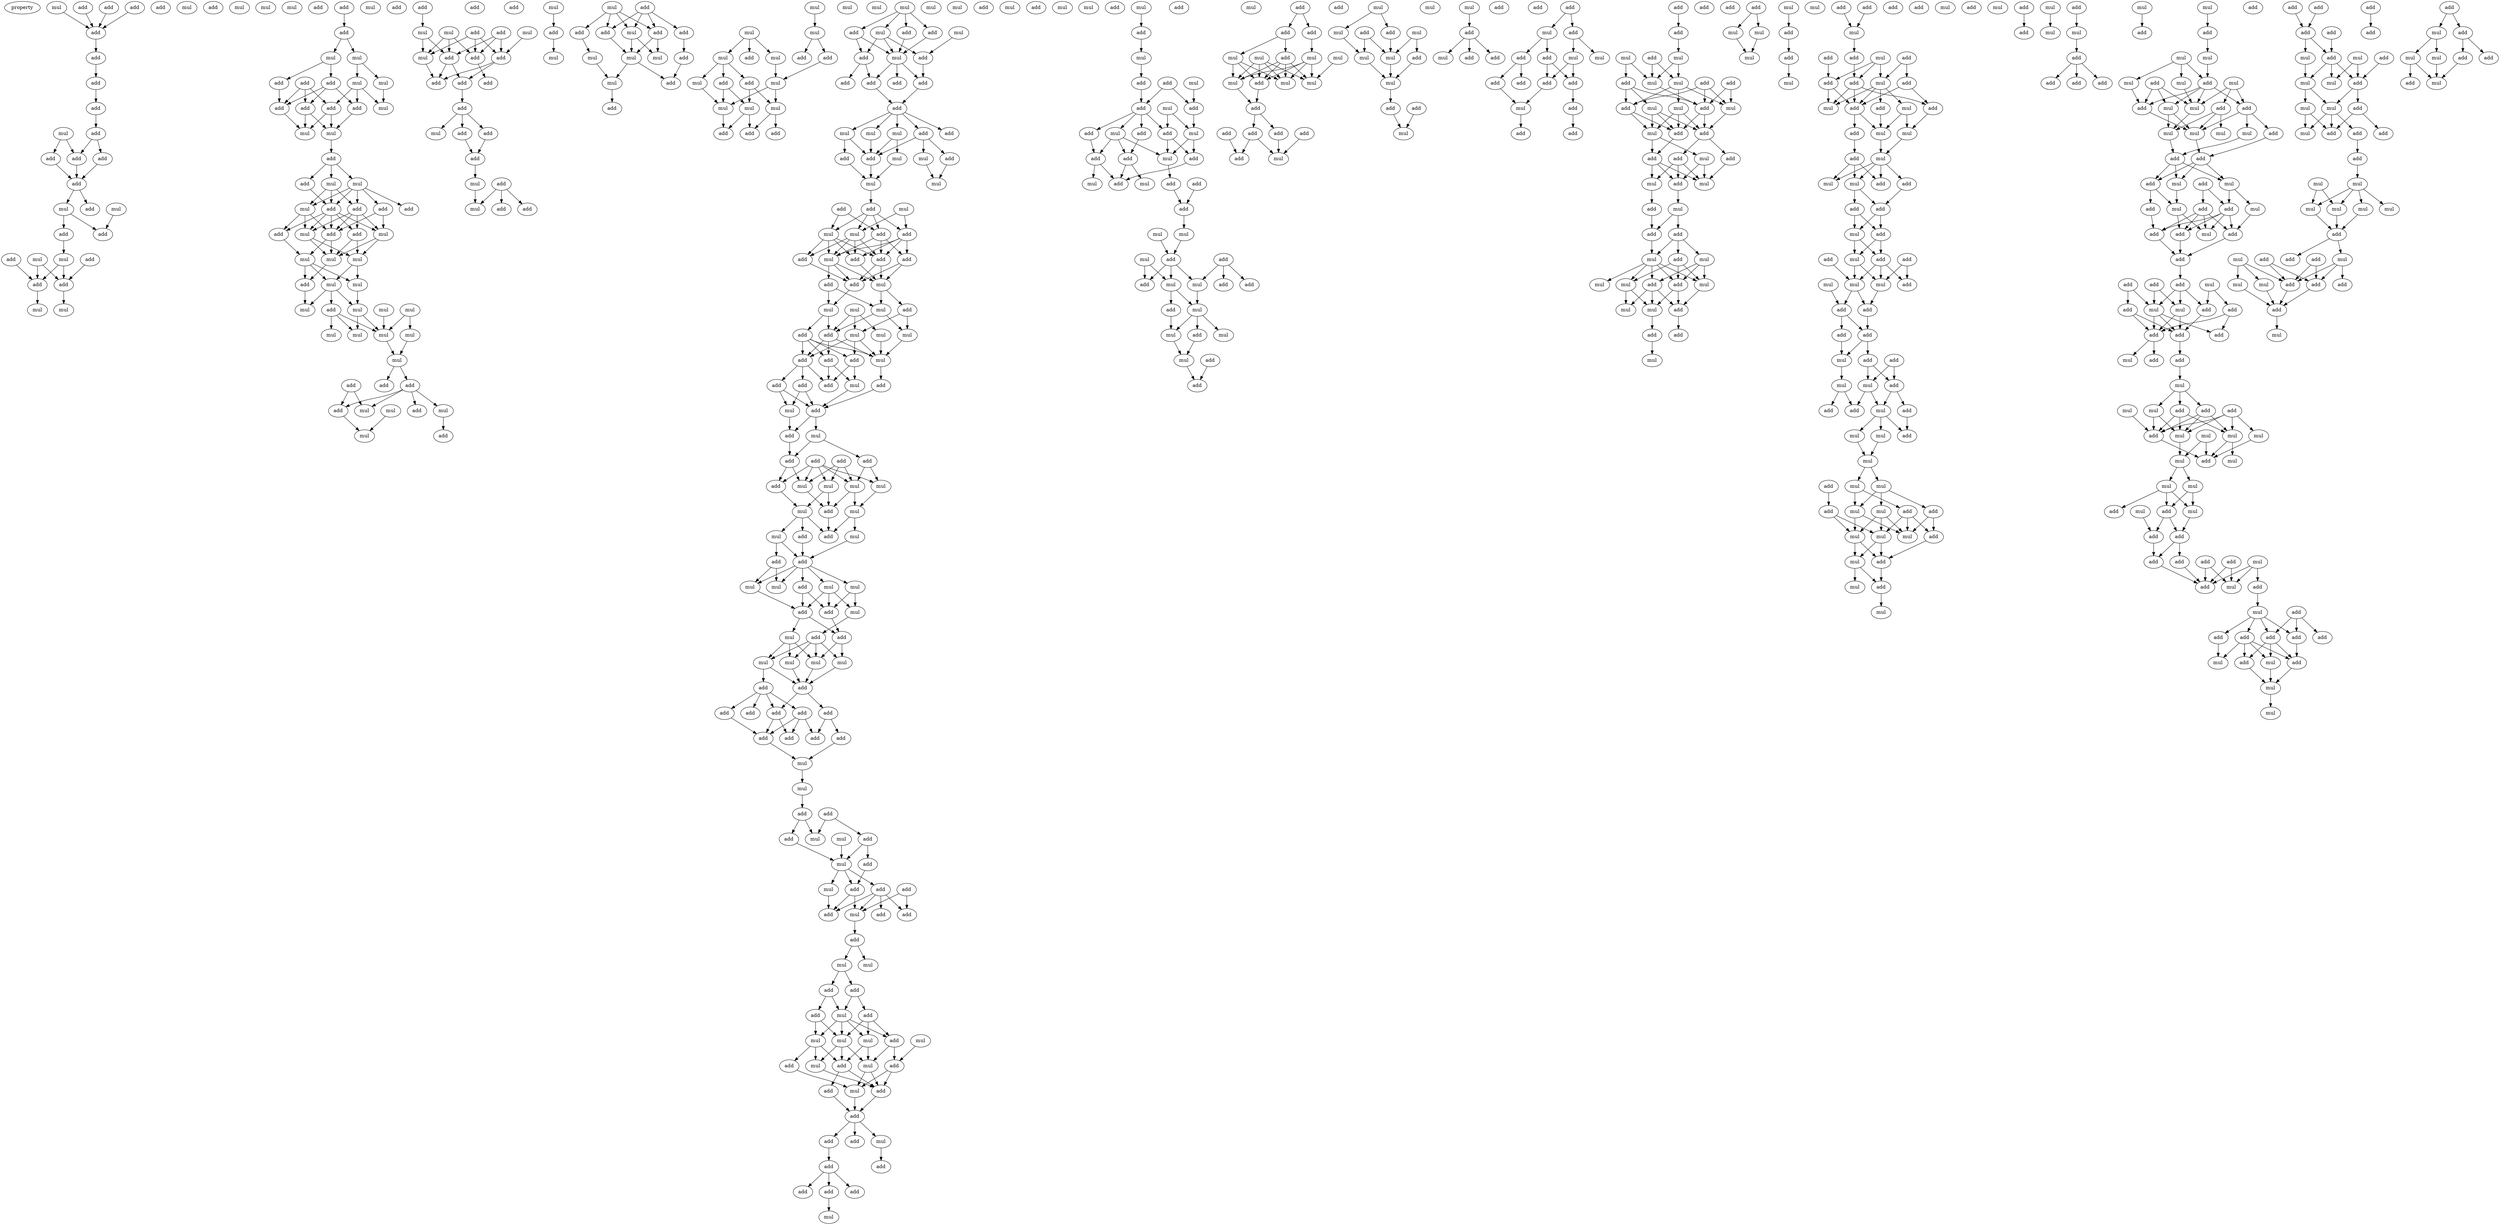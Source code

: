 digraph {
    node [fontcolor=black]
    property [mul=2,lf=1.5]
    0 [ label = mul ];
    1 [ label = add ];
    2 [ label = add ];
    3 [ label = add ];
    4 [ label = add ];
    5 [ label = add ];
    6 [ label = mul ];
    7 [ label = add ];
    8 [ label = add ];
    9 [ label = mul ];
    10 [ label = add ];
    11 [ label = add ];
    12 [ label = mul ];
    13 [ label = mul ];
    14 [ label = add ];
    15 [ label = add ];
    16 [ label = add ];
    17 [ label = add ];
    18 [ label = add ];
    19 [ label = mul ];
    20 [ label = add ];
    21 [ label = mul ];
    22 [ label = add ];
    23 [ label = add ];
    24 [ label = add ];
    25 [ label = mul ];
    26 [ label = mul ];
    27 [ label = add ];
    28 [ label = add ];
    29 [ label = add ];
    30 [ label = mul ];
    31 [ label = add ];
    32 [ label = mul ];
    33 [ label = add ];
    34 [ label = mul ];
    35 [ label = add ];
    36 [ label = mul ];
    37 [ label = mul ];
    38 [ label = mul ];
    39 [ label = add ];
    40 [ label = mul ];
    41 [ label = add ];
    42 [ label = add ];
    43 [ label = mul ];
    44 [ label = add ];
    45 [ label = add ];
    46 [ label = add ];
    47 [ label = mul ];
    48 [ label = add ];
    49 [ label = mul ];
    50 [ label = mul ];
    51 [ label = add ];
    52 [ label = mul ];
    53 [ label = add ];
    54 [ label = mul ];
    55 [ label = add ];
    56 [ label = add ];
    57 [ label = add ];
    58 [ label = add ];
    59 [ label = mul ];
    60 [ label = mul ];
    61 [ label = add ];
    62 [ label = add ];
    63 [ label = mul ];
    64 [ label = add ];
    65 [ label = mul ];
    66 [ label = mul ];
    67 [ label = mul ];
    68 [ label = mul ];
    69 [ label = mul ];
    70 [ label = add ];
    71 [ label = mul ];
    72 [ label = mul ];
    73 [ label = mul ];
    74 [ label = mul ];
    75 [ label = add ];
    76 [ label = mul ];
    77 [ label = mul ];
    78 [ label = mul ];
    79 [ label = mul ];
    80 [ label = mul ];
    81 [ label = add ];
    82 [ label = add ];
    83 [ label = add ];
    84 [ label = mul ];
    85 [ label = mul ];
    86 [ label = mul ];
    87 [ label = add ];
    88 [ label = add ];
    89 [ label = add ];
    90 [ label = mul ];
    91 [ label = add ];
    92 [ label = add ];
    93 [ label = mul ];
    94 [ label = add ];
    95 [ label = add ];
    96 [ label = mul ];
    97 [ label = mul ];
    98 [ label = add ];
    99 [ label = add ];
    100 [ label = add ];
    101 [ label = mul ];
    102 [ label = add ];
    103 [ label = add ];
    104 [ label = add ];
    105 [ label = add ];
    106 [ label = mul ];
    107 [ label = add ];
    108 [ label = add ];
    109 [ label = add ];
    110 [ label = add ];
    111 [ label = add ];
    112 [ label = add ];
    113 [ label = mul ];
    114 [ label = mul ];
    115 [ label = mul ];
    116 [ label = add ];
    117 [ label = add ];
    118 [ label = add ];
    119 [ label = mul ];
    120 [ label = mul ];
    121 [ label = add ];
    122 [ label = add ];
    123 [ label = mul ];
    124 [ label = add ];
    125 [ label = add ];
    126 [ label = add ];
    127 [ label = mul ];
    128 [ label = mul ];
    129 [ label = mul ];
    130 [ label = add ];
    131 [ label = mul ];
    132 [ label = add ];
    133 [ label = add ];
    134 [ label = mul ];
    135 [ label = mul ];
    136 [ label = mul ];
    137 [ label = mul ];
    138 [ label = mul ];
    139 [ label = add ];
    140 [ label = add ];
    141 [ label = add ];
    142 [ label = mul ];
    143 [ label = mul ];
    144 [ label = mul ];
    145 [ label = add ];
    146 [ label = add ];
    147 [ label = mul ];
    148 [ label = mul ];
    149 [ label = mul ];
    150 [ label = mul ];
    151 [ label = add ];
    152 [ label = add ];
    153 [ label = add ];
    154 [ label = mul ];
    155 [ label = add ];
    156 [ label = mul ];
    157 [ label = add ];
    158 [ label = mul ];
    159 [ label = add ];
    160 [ label = add ];
    161 [ label = add ];
    162 [ label = mul ];
    163 [ label = add ];
    164 [ label = add ];
    165 [ label = add ];
    166 [ label = mul ];
    167 [ label = add ];
    168 [ label = add ];
    169 [ label = mul ];
    170 [ label = add ];
    171 [ label = mul ];
    172 [ label = mul ];
    173 [ label = add ];
    174 [ label = mul ];
    175 [ label = mul ];
    176 [ label = add ];
    177 [ label = add ];
    178 [ label = add ];
    179 [ label = mul ];
    180 [ label = mul ];
    181 [ label = add ];
    182 [ label = mul ];
    183 [ label = add ];
    184 [ label = add ];
    185 [ label = add ];
    186 [ label = mul ];
    187 [ label = mul ];
    188 [ label = add ];
    189 [ label = mul ];
    190 [ label = add ];
    191 [ label = add ];
    192 [ label = add ];
    193 [ label = add ];
    194 [ label = add ];
    195 [ label = mul ];
    196 [ label = mul ];
    197 [ label = add ];
    198 [ label = mul ];
    199 [ label = mul ];
    200 [ label = add ];
    201 [ label = mul ];
    202 [ label = add ];
    203 [ label = mul ];
    204 [ label = mul ];
    205 [ label = add ];
    206 [ label = add ];
    207 [ label = add ];
    208 [ label = mul ];
    209 [ label = add ];
    210 [ label = add ];
    211 [ label = add ];
    212 [ label = add ];
    213 [ label = mul ];
    214 [ label = add ];
    215 [ label = mul ];
    216 [ label = mul ];
    217 [ label = add ];
    218 [ label = add ];
    219 [ label = add ];
    220 [ label = add ];
    221 [ label = add ];
    222 [ label = mul ];
    223 [ label = mul ];
    224 [ label = mul ];
    225 [ label = mul ];
    226 [ label = add ];
    227 [ label = mul ];
    228 [ label = add ];
    229 [ label = mul ];
    230 [ label = mul ];
    231 [ label = mul ];
    232 [ label = add ];
    233 [ label = add ];
    234 [ label = add ];
    235 [ label = add ];
    236 [ label = add ];
    237 [ label = mul ];
    238 [ label = mul ];
    239 [ label = mul ];
    240 [ label = mul ];
    241 [ label = add ];
    242 [ label = mul ];
    243 [ label = add ];
    244 [ label = add ];
    245 [ label = add ];
    246 [ label = mul ];
    247 [ label = mul ];
    248 [ label = mul ];
    249 [ label = mul ];
    250 [ label = mul ];
    251 [ label = add ];
    252 [ label = add ];
    253 [ label = add ];
    254 [ label = add ];
    255 [ label = add ];
    256 [ label = add ];
    257 [ label = add ];
    258 [ label = add ];
    259 [ label = add ];
    260 [ label = add ];
    261 [ label = add ];
    262 [ label = mul ];
    263 [ label = mul ];
    264 [ label = mul ];
    265 [ label = add ];
    266 [ label = add ];
    267 [ label = mul ];
    268 [ label = add ];
    269 [ label = mul ];
    270 [ label = add ];
    271 [ label = add ];
    272 [ label = mul ];
    273 [ label = add ];
    274 [ label = add ];
    275 [ label = add ];
    276 [ label = add ];
    277 [ label = mul ];
    278 [ label = mul ];
    279 [ label = add ];
    280 [ label = add ];
    281 [ label = add ];
    282 [ label = mul ];
    283 [ label = add ];
    284 [ label = mul ];
    285 [ label = add ];
    286 [ label = mul ];
    287 [ label = add ];
    288 [ label = add ];
    289 [ label = add ];
    290 [ label = add ];
    291 [ label = mul ];
    292 [ label = mul ];
    293 [ label = mul ];
    294 [ label = add ];
    295 [ label = mul ];
    296 [ label = mul ];
    297 [ label = mul ];
    298 [ label = add ];
    299 [ label = add ];
    300 [ label = add ];
    301 [ label = mul ];
    302 [ label = mul ];
    303 [ label = add ];
    304 [ label = add ];
    305 [ label = add ];
    306 [ label = mul ];
    307 [ label = add ];
    308 [ label = add ];
    309 [ label = mul ];
    310 [ label = add ];
    311 [ label = add ];
    312 [ label = mul ];
    313 [ label = add ];
    314 [ label = add ];
    315 [ label = add ];
    316 [ label = add ];
    317 [ label = mul ];
    318 [ label = mul ];
    319 [ label = add ];
    320 [ label = add ];
    321 [ label = mul ];
    322 [ label = mul ];
    323 [ label = add ];
    324 [ label = mul ];
    325 [ label = add ];
    326 [ label = add ];
    327 [ label = add ];
    328 [ label = mul ];
    329 [ label = add ];
    330 [ label = mul ];
    331 [ label = add ];
    332 [ label = add ];
    333 [ label = mul ];
    334 [ label = add ];
    335 [ label = add ];
    336 [ label = add ];
    337 [ label = mul ];
    338 [ label = add ];
    339 [ label = add ];
    340 [ label = mul ];
    341 [ label = add ];
    342 [ label = mul ];
    343 [ label = add ];
    344 [ label = mul ];
    345 [ label = mul ];
    346 [ label = add ];
    347 [ label = mul ];
    348 [ label = add ];
    349 [ label = mul ];
    350 [ label = add ];
    351 [ label = add ];
    352 [ label = mul ];
    353 [ label = add ];
    354 [ label = add ];
    355 [ label = mul ];
    356 [ label = mul ];
    357 [ label = mul ];
    358 [ label = add ];
    359 [ label = mul ];
    360 [ label = add ];
    361 [ label = add ];
    362 [ label = add ];
    363 [ label = add ];
    364 [ label = add ];
    365 [ label = add ];
    366 [ label = mul ];
    367 [ label = mul ];
    368 [ label = mul ];
    369 [ label = mul ];
    370 [ label = add ];
    371 [ label = mul ];
    372 [ label = mul ];
    373 [ label = mul ];
    374 [ label = add ];
    375 [ label = add ];
    376 [ label = add ];
    377 [ label = add ];
    378 [ label = add ];
    379 [ label = add ];
    380 [ label = add ];
    381 [ label = mul ];
    382 [ label = mul ];
    383 [ label = add ];
    384 [ label = mul ];
    385 [ label = mul ];
    386 [ label = add ];
    387 [ label = mul ];
    388 [ label = add ];
    389 [ label = mul ];
    390 [ label = mul ];
    391 [ label = mul ];
    392 [ label = add ];
    393 [ label = add ];
    394 [ label = mul ];
    395 [ label = mul ];
    396 [ label = add ];
    397 [ label = mul ];
    398 [ label = add ];
    399 [ label = add ];
    400 [ label = add ];
    401 [ label = add ];
    402 [ label = add ];
    403 [ label = add ];
    404 [ label = mul ];
    405 [ label = add ];
    406 [ label = add ];
    407 [ label = mul ];
    408 [ label = mul ];
    409 [ label = add ];
    410 [ label = add ];
    411 [ label = add ];
    412 [ label = add ];
    413 [ label = mul ];
    414 [ label = add ];
    415 [ label = add ];
    416 [ label = add ];
    417 [ label = add ];
    418 [ label = add ];
    419 [ label = add ];
    420 [ label = add ];
    421 [ label = mul ];
    422 [ label = mul ];
    423 [ label = add ];
    424 [ label = add ];
    425 [ label = add ];
    426 [ label = mul ];
    427 [ label = mul ];
    428 [ label = add ];
    429 [ label = mul ];
    430 [ label = mul ];
    431 [ label = add ];
    432 [ label = add ];
    433 [ label = mul ];
    434 [ label = add ];
    435 [ label = add ];
    436 [ label = mul ];
    437 [ label = add ];
    438 [ label = add ];
    439 [ label = add ];
    440 [ label = mul ];
    441 [ label = mul ];
    442 [ label = mul ];
    443 [ label = add ];
    444 [ label = add ];
    445 [ label = mul ];
    446 [ label = add ];
    447 [ label = add ];
    448 [ label = add ];
    449 [ label = mul ];
    450 [ label = mul ];
    451 [ label = mul ];
    452 [ label = mul ];
    453 [ label = mul ];
    454 [ label = add ];
    455 [ label = add ];
    456 [ label = mul ];
    457 [ label = add ];
    458 [ label = mul ];
    459 [ label = add ];
    460 [ label = add ];
    461 [ label = mul ];
    462 [ label = add ];
    463 [ label = mul ];
    464 [ label = mul ];
    465 [ label = mul ];
    466 [ label = mul ];
    467 [ label = add ];
    468 [ label = mul ];
    469 [ label = add ];
    470 [ label = add ];
    471 [ label = mul ];
    472 [ label = add ];
    473 [ label = add ];
    474 [ label = mul ];
    475 [ label = add ];
    476 [ label = add ];
    477 [ label = mul ];
    478 [ label = add ];
    479 [ label = add ];
    480 [ label = add ];
    481 [ label = add ];
    482 [ label = mul ];
    483 [ label = mul ];
    484 [ label = mul ];
    485 [ label = add ];
    486 [ label = add ];
    487 [ label = add ];
    488 [ label = mul ];
    489 [ label = mul ];
    490 [ label = add ];
    491 [ label = add ];
    492 [ label = mul ];
    493 [ label = add ];
    494 [ label = mul ];
    495 [ label = mul ];
    496 [ label = add ];
    497 [ label = add ];
    498 [ label = add ];
    499 [ label = mul ];
    500 [ label = add ];
    501 [ label = add ];
    502 [ label = add ];
    503 [ label = mul ];
    504 [ label = add ];
    505 [ label = mul ];
    506 [ label = mul ];
    507 [ label = mul ];
    508 [ label = add ];
    509 [ label = add ];
    510 [ label = add ];
    511 [ label = add ];
    512 [ label = add ];
    513 [ label = add ];
    514 [ label = add ];
    515 [ label = mul ];
    516 [ label = add ];
    517 [ label = add ];
    518 [ label = mul ];
    519 [ label = mul ];
    520 [ label = add ];
    521 [ label = mul ];
    522 [ label = add ];
    523 [ label = add ];
    524 [ label = add ];
    525 [ label = mul ];
    526 [ label = mul ];
    527 [ label = mul ];
    528 [ label = mul ];
    529 [ label = mul ];
    530 [ label = add ];
    531 [ label = mul ];
    532 [ label = add ];
    533 [ label = add ];
    534 [ label = mul ];
    535 [ label = add ];
    536 [ label = mul ];
    537 [ label = mul ];
    538 [ label = mul ];
    539 [ label = add ];
    540 [ label = mul ];
    541 [ label = add ];
    542 [ label = mul ];
    543 [ label = add ];
    544 [ label = mul ];
    545 [ label = add ];
    546 [ label = mul ];
    547 [ label = mul ];
    548 [ label = add ];
    549 [ label = add ];
    550 [ label = mul ];
    551 [ label = add ];
    552 [ label = mul ];
    553 [ label = mul ];
    554 [ label = add ];
    555 [ label = mul ];
    556 [ label = add ];
    557 [ label = mul ];
    558 [ label = add ];
    559 [ label = add ];
    560 [ label = add ];
    561 [ label = add ];
    562 [ label = add ];
    563 [ label = mul ];
    564 [ label = mul ];
    565 [ label = mul ];
    566 [ label = mul ];
    567 [ label = add ];
    568 [ label = add ];
    569 [ label = mul ];
    570 [ label = add ];
    571 [ label = mul ];
    572 [ label = add ];
    573 [ label = mul ];
    574 [ label = add ];
    575 [ label = mul ];
    576 [ label = mul ];
    577 [ label = mul ];
    578 [ label = mul ];
    579 [ label = add ];
    580 [ label = add ];
    581 [ label = add ];
    582 [ label = mul ];
    583 [ label = mul ];
    584 [ label = add ];
    585 [ label = add ];
    586 [ label = add ];
    587 [ label = mul ];
    588 [ label = mul ];
    589 [ label = add ];
    590 [ label = add ];
    591 [ label = add ];
    592 [ label = add ];
    593 [ label = add ];
    594 [ label = mul ];
    595 [ label = add ];
    596 [ label = add ];
    597 [ label = add ];
    598 [ label = mul ];
    599 [ label = add ];
    600 [ label = add ];
    601 [ label = add ];
    602 [ label = mul ];
    603 [ label = add ];
    604 [ label = mul ];
    605 [ label = add ];
    606 [ label = add ];
    607 [ label = add ];
    608 [ label = add ];
    609 [ label = mul ];
    610 [ label = add ];
    611 [ label = mul ];
    612 [ label = add ];
    613 [ label = mul ];
    614 [ label = add ];
    615 [ label = add ];
    616 [ label = mul ];
    617 [ label = add ];
    618 [ label = mul ];
    619 [ label = mul ];
    620 [ label = mul ];
    621 [ label = mul ];
    622 [ label = mul ];
    623 [ label = add ];
    624 [ label = mul ];
    625 [ label = mul ];
    626 [ label = mul ];
    627 [ label = add ];
    628 [ label = mul ];
    629 [ label = mul ];
    630 [ label = add ];
    631 [ label = add ];
    632 [ label = add ];
    633 [ label = add ];
    634 [ label = add ];
    635 [ label = mul ];
    636 [ label = add ];
    637 [ label = add ];
    638 [ label = add ];
    639 [ label = mul ];
    640 [ label = add ];
    641 [ label = mul ];
    642 [ label = add ];
    643 [ label = add ];
    644 [ label = add ];
    645 [ label = add ];
    646 [ label = add ];
    647 [ label = add ];
    648 [ label = mul ];
    649 [ label = add ];
    650 [ label = mul ];
    651 [ label = add ];
    652 [ label = mul ];
    653 [ label = mul ];
    654 [ label = add ];
    655 [ label = add ];
    656 [ label = add ];
    657 [ label = add ];
    658 [ label = add ];
    659 [ label = mul ];
    660 [ label = add ];
    661 [ label = mul ];
    662 [ label = mul ];
    663 [ label = add ];
    664 [ label = mul ];
    665 [ label = mul ];
    666 [ label = mul ];
    667 [ label = add ];
    668 [ label = add ];
    669 [ label = mul ];
    670 [ label = add ];
    671 [ label = add ];
    672 [ label = add ];
    673 [ label = mul ];
    674 [ label = mul ];
    675 [ label = mul ];
    676 [ label = mul ];
    677 [ label = mul ];
    678 [ label = mul ];
    679 [ label = add ];
    680 [ label = mul ];
    681 [ label = mul ];
    682 [ label = add ];
    683 [ label = add ];
    684 [ label = add ];
    685 [ label = add ];
    686 [ label = mul ];
    687 [ label = add ];
    688 [ label = mul ];
    689 [ label = add ];
    690 [ label = add ];
    691 [ label = mul ];
    692 [ label = add ];
    693 [ label = add ];
    694 [ label = add ];
    695 [ label = mul ];
    696 [ label = add ];
    697 [ label = mul ];
    698 [ label = add ];
    699 [ label = mul ];
    700 [ label = add ];
    701 [ label = mul ];
    702 [ label = add ];
    0 -> 5 [ name = 0 ];
    1 -> 5 [ name = 1 ];
    3 -> 5 [ name = 2 ];
    4 -> 5 [ name = 3 ];
    5 -> 7 [ name = 4 ];
    7 -> 10 [ name = 5 ];
    10 -> 11 [ name = 6 ];
    11 -> 14 [ name = 7 ];
    13 -> 15 [ name = 8 ];
    13 -> 16 [ name = 9 ];
    14 -> 16 [ name = 10 ];
    14 -> 17 [ name = 11 ];
    15 -> 18 [ name = 12 ];
    16 -> 18 [ name = 13 ];
    17 -> 18 [ name = 14 ];
    18 -> 20 [ name = 15 ];
    18 -> 21 [ name = 16 ];
    19 -> 23 [ name = 17 ];
    21 -> 22 [ name = 18 ];
    21 -> 23 [ name = 19 ];
    22 -> 26 [ name = 20 ];
    24 -> 29 [ name = 21 ];
    25 -> 28 [ name = 22 ];
    25 -> 29 [ name = 23 ];
    26 -> 28 [ name = 24 ];
    26 -> 29 [ name = 25 ];
    27 -> 28 [ name = 26 ];
    28 -> 32 [ name = 27 ];
    29 -> 34 [ name = 28 ];
    33 -> 35 [ name = 29 ];
    35 -> 36 [ name = 30 ];
    35 -> 38 [ name = 31 ];
    36 -> 39 [ name = 32 ];
    36 -> 41 [ name = 33 ];
    38 -> 40 [ name = 34 ];
    38 -> 43 [ name = 35 ];
    39 -> 44 [ name = 36 ];
    39 -> 46 [ name = 37 ];
    39 -> 48 [ name = 38 ];
    40 -> 47 [ name = 39 ];
    41 -> 46 [ name = 40 ];
    42 -> 45 [ name = 41 ];
    42 -> 46 [ name = 42 ];
    42 -> 48 [ name = 43 ];
    43 -> 44 [ name = 44 ];
    43 -> 45 [ name = 45 ];
    43 -> 47 [ name = 46 ];
    44 -> 49 [ name = 47 ];
    45 -> 49 [ name = 48 ];
    45 -> 50 [ name = 49 ];
    46 -> 50 [ name = 50 ];
    48 -> 49 [ name = 51 ];
    48 -> 50 [ name = 52 ];
    49 -> 51 [ name = 53 ];
    51 -> 52 [ name = 54 ];
    51 -> 53 [ name = 55 ];
    51 -> 54 [ name = 56 ];
    52 -> 55 [ name = 57 ];
    52 -> 56 [ name = 58 ];
    52 -> 57 [ name = 59 ];
    52 -> 58 [ name = 60 ];
    52 -> 59 [ name = 61 ];
    53 -> 57 [ name = 62 ];
    54 -> 55 [ name = 63 ];
    54 -> 57 [ name = 64 ];
    54 -> 59 [ name = 65 ];
    55 -> 60 [ name = 66 ];
    55 -> 61 [ name = 67 ];
    55 -> 62 [ name = 68 ];
    55 -> 63 [ name = 69 ];
    57 -> 60 [ name = 70 ];
    57 -> 61 [ name = 71 ];
    57 -> 62 [ name = 72 ];
    57 -> 63 [ name = 73 ];
    57 -> 64 [ name = 74 ];
    58 -> 61 [ name = 75 ];
    58 -> 63 [ name = 76 ];
    59 -> 60 [ name = 77 ];
    59 -> 61 [ name = 78 ];
    59 -> 64 [ name = 79 ];
    60 -> 66 [ name = 80 ];
    60 -> 67 [ name = 81 ];
    61 -> 65 [ name = 82 ];
    61 -> 67 [ name = 83 ];
    62 -> 66 [ name = 84 ];
    62 -> 67 [ name = 85 ];
    63 -> 66 [ name = 86 ];
    63 -> 67 [ name = 87 ];
    64 -> 65 [ name = 88 ];
    65 -> 68 [ name = 89 ];
    65 -> 69 [ name = 90 ];
    65 -> 70 [ name = 91 ];
    66 -> 68 [ name = 92 ];
    66 -> 69 [ name = 93 ];
    67 -> 70 [ name = 94 ];
    68 -> 71 [ name = 95 ];
    68 -> 74 [ name = 96 ];
    68 -> 75 [ name = 97 ];
    69 -> 74 [ name = 98 ];
    70 -> 71 [ name = 99 ];
    72 -> 76 [ name = 100 ];
    72 -> 79 [ name = 101 ];
    73 -> 79 [ name = 102 ];
    74 -> 78 [ name = 103 ];
    74 -> 79 [ name = 104 ];
    75 -> 77 [ name = 105 ];
    75 -> 78 [ name = 106 ];
    75 -> 79 [ name = 107 ];
    76 -> 80 [ name = 108 ];
    79 -> 80 [ name = 109 ];
    80 -> 81 [ name = 110 ];
    80 -> 83 [ name = 111 ];
    81 -> 84 [ name = 112 ];
    81 -> 85 [ name = 113 ];
    81 -> 87 [ name = 114 ];
    81 -> 88 [ name = 115 ];
    82 -> 84 [ name = 116 ];
    82 -> 87 [ name = 117 ];
    85 -> 89 [ name = 118 ];
    86 -> 90 [ name = 119 ];
    87 -> 90 [ name = 120 ];
    92 -> 93 [ name = 121 ];
    93 -> 100 [ name = 122 ];
    93 -> 101 [ name = 123 ];
    94 -> 98 [ name = 124 ];
    94 -> 99 [ name = 125 ];
    94 -> 100 [ name = 126 ];
    95 -> 98 [ name = 127 ];
    95 -> 99 [ name = 128 ];
    95 -> 101 [ name = 129 ];
    96 -> 98 [ name = 130 ];
    96 -> 100 [ name = 131 ];
    96 -> 101 [ name = 132 ];
    97 -> 99 [ name = 133 ];
    98 -> 104 [ name = 134 ];
    99 -> 102 [ name = 135 ];
    99 -> 103 [ name = 136 ];
    100 -> 102 [ name = 137 ];
    100 -> 103 [ name = 138 ];
    101 -> 102 [ name = 139 ];
    103 -> 105 [ name = 140 ];
    105 -> 106 [ name = 141 ];
    105 -> 107 [ name = 142 ];
    105 -> 108 [ name = 143 ];
    107 -> 111 [ name = 144 ];
    108 -> 111 [ name = 145 ];
    111 -> 113 [ name = 146 ];
    112 -> 114 [ name = 147 ];
    112 -> 116 [ name = 148 ];
    112 -> 117 [ name = 149 ];
    113 -> 114 [ name = 150 ];
    115 -> 118 [ name = 151 ];
    118 -> 119 [ name = 152 ];
    120 -> 122 [ name = 153 ];
    120 -> 123 [ name = 154 ];
    120 -> 124 [ name = 155 ];
    120 -> 126 [ name = 156 ];
    121 -> 123 [ name = 157 ];
    121 -> 124 [ name = 158 ];
    121 -> 125 [ name = 159 ];
    121 -> 126 [ name = 160 ];
    122 -> 127 [ name = 161 ];
    123 -> 128 [ name = 162 ];
    123 -> 129 [ name = 163 ];
    124 -> 129 [ name = 164 ];
    125 -> 130 [ name = 165 ];
    126 -> 128 [ name = 166 ];
    126 -> 129 [ name = 167 ];
    127 -> 131 [ name = 168 ];
    129 -> 131 [ name = 169 ];
    129 -> 132 [ name = 170 ];
    130 -> 132 [ name = 171 ];
    131 -> 133 [ name = 172 ];
    134 -> 137 [ name = 173 ];
    136 -> 139 [ name = 174 ];
    136 -> 142 [ name = 175 ];
    136 -> 143 [ name = 176 ];
    137 -> 140 [ name = 177 ];
    137 -> 141 [ name = 178 ];
    140 -> 144 [ name = 179 ];
    142 -> 145 [ name = 180 ];
    142 -> 146 [ name = 181 ];
    142 -> 147 [ name = 182 ];
    143 -> 144 [ name = 183 ];
    144 -> 148 [ name = 184 ];
    144 -> 149 [ name = 185 ];
    145 -> 149 [ name = 186 ];
    145 -> 150 [ name = 187 ];
    146 -> 148 [ name = 188 ];
    146 -> 150 [ name = 189 ];
    147 -> 148 [ name = 190 ];
    148 -> 151 [ name = 191 ];
    149 -> 152 [ name = 192 ];
    149 -> 153 [ name = 193 ];
    150 -> 151 [ name = 194 ];
    150 -> 152 [ name = 195 ];
    154 -> 155 [ name = 196 ];
    154 -> 156 [ name = 197 ];
    154 -> 157 [ name = 198 ];
    154 -> 159 [ name = 199 ];
    155 -> 162 [ name = 200 ];
    156 -> 160 [ name = 201 ];
    156 -> 161 [ name = 202 ];
    156 -> 162 [ name = 203 ];
    157 -> 162 [ name = 204 ];
    158 -> 161 [ name = 205 ];
    159 -> 160 [ name = 206 ];
    159 -> 162 [ name = 207 ];
    160 -> 163 [ name = 208 ];
    160 -> 164 [ name = 209 ];
    161 -> 167 [ name = 210 ];
    162 -> 164 [ name = 211 ];
    162 -> 165 [ name = 212 ];
    162 -> 167 [ name = 213 ];
    164 -> 168 [ name = 214 ];
    167 -> 168 [ name = 215 ];
    168 -> 169 [ name = 216 ];
    168 -> 170 [ name = 217 ];
    168 -> 171 [ name = 218 ];
    168 -> 172 [ name = 219 ];
    168 -> 173 [ name = 220 ];
    169 -> 174 [ name = 221 ];
    169 -> 178 [ name = 222 ];
    170 -> 175 [ name = 223 ];
    170 -> 176 [ name = 224 ];
    170 -> 178 [ name = 225 ];
    171 -> 177 [ name = 226 ];
    171 -> 178 [ name = 227 ];
    172 -> 178 [ name = 228 ];
    174 -> 180 [ name = 229 ];
    175 -> 179 [ name = 230 ];
    176 -> 179 [ name = 231 ];
    177 -> 180 [ name = 232 ];
    178 -> 180 [ name = 233 ];
    180 -> 183 [ name = 234 ];
    181 -> 184 [ name = 235 ];
    181 -> 187 [ name = 236 ];
    182 -> 185 [ name = 237 ];
    182 -> 186 [ name = 238 ];
    183 -> 184 [ name = 239 ];
    183 -> 185 [ name = 240 ];
    183 -> 186 [ name = 241 ];
    183 -> 187 [ name = 242 ];
    184 -> 188 [ name = 243 ];
    184 -> 189 [ name = 244 ];
    184 -> 192 [ name = 245 ];
    185 -> 188 [ name = 246 ];
    185 -> 189 [ name = 247 ];
    185 -> 191 [ name = 248 ];
    185 -> 192 [ name = 249 ];
    186 -> 188 [ name = 250 ];
    186 -> 189 [ name = 251 ];
    186 -> 190 [ name = 252 ];
    186 -> 191 [ name = 253 ];
    187 -> 188 [ name = 254 ];
    187 -> 189 [ name = 255 ];
    187 -> 190 [ name = 256 ];
    187 -> 191 [ name = 257 ];
    188 -> 194 [ name = 258 ];
    188 -> 195 [ name = 259 ];
    189 -> 193 [ name = 260 ];
    189 -> 194 [ name = 261 ];
    189 -> 195 [ name = 262 ];
    190 -> 194 [ name = 263 ];
    191 -> 195 [ name = 264 ];
    192 -> 194 [ name = 265 ];
    192 -> 195 [ name = 266 ];
    193 -> 196 [ name = 267 ];
    193 -> 199 [ name = 268 ];
    194 -> 199 [ name = 269 ];
    195 -> 196 [ name = 270 ];
    195 -> 197 [ name = 271 ];
    196 -> 200 [ name = 272 ];
    196 -> 203 [ name = 273 ];
    197 -> 201 [ name = 274 ];
    197 -> 203 [ name = 275 ];
    198 -> 200 [ name = 276 ];
    198 -> 201 [ name = 277 ];
    198 -> 204 [ name = 278 ];
    199 -> 200 [ name = 279 ];
    199 -> 202 [ name = 280 ];
    200 -> 206 [ name = 281 ];
    200 -> 207 [ name = 282 ];
    200 -> 208 [ name = 283 ];
    201 -> 205 [ name = 284 ];
    201 -> 206 [ name = 285 ];
    201 -> 208 [ name = 286 ];
    202 -> 205 [ name = 287 ];
    202 -> 206 [ name = 288 ];
    202 -> 207 [ name = 289 ];
    202 -> 208 [ name = 290 ];
    203 -> 208 [ name = 291 ];
    204 -> 208 [ name = 292 ];
    205 -> 209 [ name = 293 ];
    205 -> 213 [ name = 294 ];
    206 -> 209 [ name = 295 ];
    206 -> 210 [ name = 296 ];
    206 -> 212 [ name = 297 ];
    207 -> 209 [ name = 298 ];
    207 -> 213 [ name = 299 ];
    208 -> 211 [ name = 300 ];
    210 -> 214 [ name = 301 ];
    210 -> 215 [ name = 302 ];
    211 -> 214 [ name = 303 ];
    212 -> 214 [ name = 304 ];
    212 -> 215 [ name = 305 ];
    213 -> 214 [ name = 306 ];
    214 -> 216 [ name = 307 ];
    214 -> 217 [ name = 308 ];
    215 -> 217 [ name = 309 ];
    216 -> 218 [ name = 310 ];
    216 -> 221 [ name = 311 ];
    217 -> 218 [ name = 312 ];
    218 -> 224 [ name = 313 ];
    218 -> 226 [ name = 314 ];
    219 -> 222 [ name = 315 ];
    219 -> 223 [ name = 316 ];
    219 -> 224 [ name = 317 ];
    220 -> 222 [ name = 318 ];
    220 -> 223 [ name = 319 ];
    220 -> 224 [ name = 320 ];
    220 -> 225 [ name = 321 ];
    220 -> 226 [ name = 322 ];
    221 -> 223 [ name = 323 ];
    221 -> 225 [ name = 324 ];
    222 -> 227 [ name = 325 ];
    222 -> 228 [ name = 326 ];
    223 -> 228 [ name = 327 ];
    223 -> 229 [ name = 328 ];
    224 -> 228 [ name = 329 ];
    225 -> 229 [ name = 330 ];
    226 -> 227 [ name = 331 ];
    227 -> 231 [ name = 332 ];
    227 -> 232 [ name = 333 ];
    227 -> 233 [ name = 334 ];
    228 -> 233 [ name = 335 ];
    229 -> 230 [ name = 336 ];
    229 -> 233 [ name = 337 ];
    230 -> 234 [ name = 338 ];
    231 -> 234 [ name = 339 ];
    231 -> 235 [ name = 340 ];
    232 -> 234 [ name = 341 ];
    234 -> 236 [ name = 342 ];
    234 -> 237 [ name = 343 ];
    234 -> 238 [ name = 344 ];
    234 -> 239 [ name = 345 ];
    234 -> 240 [ name = 346 ];
    235 -> 238 [ name = 347 ];
    235 -> 239 [ name = 348 ];
    236 -> 241 [ name = 349 ];
    236 -> 243 [ name = 350 ];
    237 -> 241 [ name = 351 ];
    237 -> 242 [ name = 352 ];
    239 -> 243 [ name = 353 ];
    240 -> 241 [ name = 354 ];
    240 -> 242 [ name = 355 ];
    240 -> 243 [ name = 356 ];
    241 -> 245 [ name = 357 ];
    242 -> 244 [ name = 358 ];
    243 -> 245 [ name = 359 ];
    243 -> 246 [ name = 360 ];
    244 -> 247 [ name = 361 ];
    244 -> 248 [ name = 362 ];
    244 -> 249 [ name = 363 ];
    244 -> 250 [ name = 364 ];
    245 -> 247 [ name = 365 ];
    245 -> 249 [ name = 366 ];
    246 -> 247 [ name = 367 ];
    246 -> 248 [ name = 368 ];
    246 -> 250 [ name = 369 ];
    247 -> 251 [ name = 370 ];
    248 -> 251 [ name = 371 ];
    248 -> 252 [ name = 372 ];
    249 -> 251 [ name = 373 ];
    250 -> 251 [ name = 374 ];
    251 -> 253 [ name = 375 ];
    251 -> 256 [ name = 376 ];
    252 -> 254 [ name = 377 ];
    252 -> 255 [ name = 378 ];
    252 -> 256 [ name = 379 ];
    252 -> 257 [ name = 380 ];
    253 -> 258 [ name = 381 ];
    253 -> 261 [ name = 382 ];
    255 -> 260 [ name = 383 ];
    256 -> 259 [ name = 384 ];
    256 -> 260 [ name = 385 ];
    257 -> 259 [ name = 386 ];
    257 -> 260 [ name = 387 ];
    257 -> 261 [ name = 388 ];
    258 -> 262 [ name = 389 ];
    260 -> 262 [ name = 390 ];
    262 -> 263 [ name = 391 ];
    263 -> 266 [ name = 392 ];
    265 -> 268 [ name = 393 ];
    265 -> 269 [ name = 394 ];
    266 -> 269 [ name = 395 ];
    266 -> 271 [ name = 396 ];
    267 -> 272 [ name = 397 ];
    268 -> 272 [ name = 398 ];
    268 -> 273 [ name = 399 ];
    271 -> 272 [ name = 400 ];
    272 -> 274 [ name = 401 ];
    272 -> 276 [ name = 402 ];
    272 -> 277 [ name = 403 ];
    273 -> 276 [ name = 404 ];
    274 -> 278 [ name = 405 ];
    274 -> 279 [ name = 406 ];
    274 -> 280 [ name = 407 ];
    274 -> 281 [ name = 408 ];
    275 -> 278 [ name = 409 ];
    275 -> 281 [ name = 410 ];
    276 -> 278 [ name = 411 ];
    276 -> 279 [ name = 412 ];
    277 -> 279 [ name = 413 ];
    278 -> 283 [ name = 414 ];
    283 -> 284 [ name = 415 ];
    283 -> 286 [ name = 416 ];
    284 -> 287 [ name = 417 ];
    284 -> 288 [ name = 418 ];
    287 -> 289 [ name = 419 ];
    287 -> 291 [ name = 420 ];
    288 -> 290 [ name = 421 ];
    288 -> 291 [ name = 422 ];
    289 -> 292 [ name = 423 ];
    289 -> 296 [ name = 424 ];
    290 -> 293 [ name = 425 ];
    290 -> 294 [ name = 426 ];
    290 -> 296 [ name = 427 ];
    291 -> 292 [ name = 428 ];
    291 -> 293 [ name = 429 ];
    291 -> 294 [ name = 430 ];
    291 -> 296 [ name = 431 ];
    292 -> 297 [ name = 432 ];
    292 -> 298 [ name = 433 ];
    292 -> 300 [ name = 434 ];
    293 -> 300 [ name = 435 ];
    293 -> 301 [ name = 436 ];
    294 -> 299 [ name = 437 ];
    294 -> 301 [ name = 438 ];
    295 -> 299 [ name = 439 ];
    296 -> 297 [ name = 440 ];
    296 -> 300 [ name = 441 ];
    296 -> 301 [ name = 442 ];
    297 -> 304 [ name = 443 ];
    298 -> 302 [ name = 444 ];
    299 -> 302 [ name = 445 ];
    299 -> 304 [ name = 446 ];
    300 -> 303 [ name = 447 ];
    300 -> 304 [ name = 448 ];
    301 -> 302 [ name = 449 ];
    301 -> 304 [ name = 450 ];
    302 -> 305 [ name = 451 ];
    303 -> 305 [ name = 452 ];
    304 -> 305 [ name = 453 ];
    305 -> 307 [ name = 454 ];
    305 -> 308 [ name = 455 ];
    305 -> 309 [ name = 456 ];
    307 -> 310 [ name = 457 ];
    309 -> 311 [ name = 458 ];
    310 -> 313 [ name = 459 ];
    310 -> 314 [ name = 460 ];
    310 -> 315 [ name = 461 ];
    314 -> 317 [ name = 462 ];
    318 -> 320 [ name = 463 ];
    320 -> 321 [ name = 464 ];
    321 -> 323 [ name = 465 ];
    323 -> 327 [ name = 466 ];
    324 -> 326 [ name = 467 ];
    325 -> 326 [ name = 468 ];
    325 -> 327 [ name = 469 ];
    326 -> 333 [ name = 470 ];
    327 -> 329 [ name = 471 ];
    327 -> 330 [ name = 472 ];
    327 -> 331 [ name = 473 ];
    327 -> 332 [ name = 474 ];
    328 -> 332 [ name = 475 ];
    328 -> 333 [ name = 476 ];
    329 -> 335 [ name = 477 ];
    330 -> 334 [ name = 478 ];
    330 -> 335 [ name = 479 ];
    330 -> 337 [ name = 480 ];
    331 -> 334 [ name = 481 ];
    332 -> 336 [ name = 482 ];
    332 -> 337 [ name = 483 ];
    333 -> 336 [ name = 484 ];
    333 -> 337 [ name = 485 ];
    334 -> 338 [ name = 486 ];
    334 -> 342 [ name = 487 ];
    335 -> 338 [ name = 488 ];
    335 -> 340 [ name = 489 ];
    336 -> 338 [ name = 490 ];
    337 -> 339 [ name = 491 ];
    339 -> 343 [ name = 492 ];
    341 -> 343 [ name = 493 ];
    343 -> 345 [ name = 494 ];
    344 -> 346 [ name = 495 ];
    345 -> 346 [ name = 496 ];
    346 -> 349 [ name = 497 ];
    346 -> 350 [ name = 498 ];
    346 -> 352 [ name = 499 ];
    347 -> 350 [ name = 500 ];
    347 -> 352 [ name = 501 ];
    348 -> 349 [ name = 502 ];
    348 -> 351 [ name = 503 ];
    348 -> 353 [ name = 504 ];
    349 -> 355 [ name = 505 ];
    352 -> 354 [ name = 506 ];
    352 -> 355 [ name = 507 ];
    354 -> 356 [ name = 508 ];
    355 -> 356 [ name = 509 ];
    355 -> 357 [ name = 510 ];
    355 -> 358 [ name = 511 ];
    356 -> 359 [ name = 512 ];
    358 -> 359 [ name = 513 ];
    359 -> 361 [ name = 514 ];
    360 -> 361 [ name = 515 ];
    362 -> 364 [ name = 516 ];
    362 -> 365 [ name = 517 ];
    364 -> 369 [ name = 518 ];
    365 -> 366 [ name = 519 ];
    365 -> 370 [ name = 520 ];
    366 -> 371 [ name = 521 ];
    366 -> 373 [ name = 522 ];
    366 -> 374 [ name = 523 ];
    367 -> 372 [ name = 524 ];
    368 -> 371 [ name = 525 ];
    368 -> 372 [ name = 526 ];
    368 -> 373 [ name = 527 ];
    368 -> 374 [ name = 528 ];
    369 -> 371 [ name = 529 ];
    369 -> 372 [ name = 530 ];
    369 -> 373 [ name = 531 ];
    369 -> 374 [ name = 532 ];
    370 -> 371 [ name = 533 ];
    370 -> 372 [ name = 534 ];
    370 -> 373 [ name = 535 ];
    370 -> 374 [ name = 536 ];
    371 -> 375 [ name = 537 ];
    374 -> 375 [ name = 538 ];
    375 -> 376 [ name = 539 ];
    375 -> 377 [ name = 540 ];
    376 -> 380 [ name = 541 ];
    376 -> 382 [ name = 542 ];
    377 -> 382 [ name = 543 ];
    378 -> 382 [ name = 544 ];
    379 -> 380 [ name = 545 ];
    381 -> 383 [ name = 546 ];
    381 -> 384 [ name = 547 ];
    383 -> 390 [ name = 548 ];
    384 -> 389 [ name = 549 ];
    385 -> 388 [ name = 550 ];
    385 -> 390 [ name = 551 ];
    386 -> 389 [ name = 552 ];
    386 -> 390 [ name = 553 ];
    388 -> 391 [ name = 554 ];
    389 -> 391 [ name = 555 ];
    390 -> 391 [ name = 556 ];
    391 -> 392 [ name = 557 ];
    392 -> 394 [ name = 558 ];
    393 -> 394 [ name = 559 ];
    395 -> 396 [ name = 560 ];
    396 -> 397 [ name = 561 ];
    396 -> 399 [ name = 562 ];
    396 -> 400 [ name = 563 ];
    402 -> 403 [ name = 564 ];
    402 -> 404 [ name = 565 ];
    403 -> 407 [ name = 566 ];
    403 -> 408 [ name = 567 ];
    404 -> 405 [ name = 568 ];
    404 -> 406 [ name = 569 ];
    405 -> 409 [ name = 570 ];
    405 -> 410 [ name = 571 ];
    406 -> 411 [ name = 572 ];
    406 -> 412 [ name = 573 ];
    407 -> 409 [ name = 574 ];
    407 -> 410 [ name = 575 ];
    409 -> 414 [ name = 576 ];
    410 -> 413 [ name = 577 ];
    411 -> 413 [ name = 578 ];
    413 -> 416 [ name = 579 ];
    414 -> 419 [ name = 580 ];
    415 -> 420 [ name = 581 ];
    420 -> 421 [ name = 582 ];
    421 -> 426 [ name = 583 ];
    421 -> 427 [ name = 584 ];
    422 -> 427 [ name = 585 ];
    422 -> 428 [ name = 586 ];
    423 -> 426 [ name = 587 ];
    423 -> 427 [ name = 588 ];
    424 -> 431 [ name = 589 ];
    424 -> 432 [ name = 590 ];
    424 -> 433 [ name = 591 ];
    425 -> 432 [ name = 592 ];
    425 -> 433 [ name = 593 ];
    426 -> 430 [ name = 594 ];
    426 -> 431 [ name = 595 ];
    426 -> 433 [ name = 596 ];
    427 -> 432 [ name = 597 ];
    428 -> 429 [ name = 598 ];
    428 -> 431 [ name = 599 ];
    428 -> 432 [ name = 600 ];
    429 -> 434 [ name = 601 ];
    429 -> 435 [ name = 602 ];
    429 -> 436 [ name = 603 ];
    430 -> 434 [ name = 604 ];
    430 -> 435 [ name = 605 ];
    430 -> 436 [ name = 606 ];
    431 -> 434 [ name = 607 ];
    431 -> 436 [ name = 608 ];
    432 -> 434 [ name = 609 ];
    432 -> 435 [ name = 610 ];
    433 -> 435 [ name = 611 ];
    434 -> 437 [ name = 612 ];
    435 -> 438 [ name = 613 ];
    435 -> 439 [ name = 614 ];
    436 -> 437 [ name = 615 ];
    436 -> 440 [ name = 616 ];
    437 -> 441 [ name = 617 ];
    437 -> 442 [ name = 618 ];
    437 -> 443 [ name = 619 ];
    438 -> 441 [ name = 620 ];
    438 -> 442 [ name = 621 ];
    438 -> 443 [ name = 622 ];
    439 -> 442 [ name = 623 ];
    440 -> 442 [ name = 624 ];
    440 -> 443 [ name = 625 ];
    441 -> 444 [ name = 626 ];
    443 -> 445 [ name = 627 ];
    444 -> 447 [ name = 628 ];
    445 -> 446 [ name = 629 ];
    445 -> 447 [ name = 630 ];
    446 -> 448 [ name = 631 ];
    446 -> 449 [ name = 632 ];
    446 -> 450 [ name = 633 ];
    447 -> 449 [ name = 634 ];
    448 -> 452 [ name = 635 ];
    448 -> 453 [ name = 636 ];
    448 -> 455 [ name = 637 ];
    449 -> 451 [ name = 638 ];
    449 -> 452 [ name = 639 ];
    449 -> 453 [ name = 640 ];
    449 -> 454 [ name = 641 ];
    449 -> 455 [ name = 642 ];
    450 -> 453 [ name = 643 ];
    450 -> 454 [ name = 644 ];
    450 -> 455 [ name = 645 ];
    452 -> 456 [ name = 646 ];
    452 -> 458 [ name = 647 ];
    453 -> 457 [ name = 648 ];
    454 -> 456 [ name = 649 ];
    454 -> 457 [ name = 650 ];
    454 -> 458 [ name = 651 ];
    455 -> 456 [ name = 652 ];
    455 -> 457 [ name = 653 ];
    456 -> 460 [ name = 654 ];
    457 -> 459 [ name = 655 ];
    460 -> 461 [ name = 656 ];
    462 -> 463 [ name = 657 ];
    462 -> 464 [ name = 658 ];
    463 -> 466 [ name = 659 ];
    464 -> 466 [ name = 660 ];
    465 -> 467 [ name = 661 ];
    467 -> 469 [ name = 662 ];
    469 -> 471 [ name = 663 ];
    470 -> 474 [ name = 664 ];
    473 -> 474 [ name = 665 ];
    474 -> 476 [ name = 666 ];
    475 -> 481 [ name = 667 ];
    476 -> 479 [ name = 668 ];
    477 -> 479 [ name = 669 ];
    477 -> 481 [ name = 670 ];
    477 -> 482 [ name = 671 ];
    478 -> 480 [ name = 672 ];
    478 -> 482 [ name = 673 ];
    479 -> 483 [ name = 674 ];
    479 -> 486 [ name = 675 ];
    479 -> 487 [ name = 676 ];
    480 -> 486 [ name = 677 ];
    480 -> 487 [ name = 678 ];
    481 -> 483 [ name = 679 ];
    481 -> 486 [ name = 680 ];
    482 -> 483 [ name = 681 ];
    482 -> 484 [ name = 682 ];
    482 -> 485 [ name = 683 ];
    482 -> 486 [ name = 684 ];
    484 -> 488 [ name = 685 ];
    484 -> 489 [ name = 686 ];
    485 -> 489 [ name = 687 ];
    486 -> 489 [ name = 688 ];
    486 -> 490 [ name = 689 ];
    487 -> 488 [ name = 690 ];
    488 -> 492 [ name = 691 ];
    489 -> 492 [ name = 692 ];
    490 -> 491 [ name = 693 ];
    491 -> 493 [ name = 694 ];
    491 -> 494 [ name = 695 ];
    491 -> 495 [ name = 696 ];
    492 -> 493 [ name = 697 ];
    492 -> 494 [ name = 698 ];
    492 -> 495 [ name = 699 ];
    492 -> 496 [ name = 700 ];
    495 -> 497 [ name = 701 ];
    495 -> 498 [ name = 702 ];
    496 -> 497 [ name = 703 ];
    497 -> 499 [ name = 704 ];
    497 -> 500 [ name = 705 ];
    498 -> 499 [ name = 706 ];
    498 -> 500 [ name = 707 ];
    499 -> 503 [ name = 708 ];
    499 -> 504 [ name = 709 ];
    500 -> 503 [ name = 710 ];
    500 -> 504 [ name = 711 ];
    501 -> 506 [ name = 712 ];
    502 -> 507 [ name = 713 ];
    502 -> 508 [ name = 714 ];
    503 -> 506 [ name = 715 ];
    503 -> 507 [ name = 716 ];
    504 -> 506 [ name = 717 ];
    504 -> 507 [ name = 718 ];
    504 -> 508 [ name = 719 ];
    505 -> 509 [ name = 720 ];
    506 -> 509 [ name = 721 ];
    506 -> 510 [ name = 722 ];
    507 -> 510 [ name = 723 ];
    509 -> 511 [ name = 724 ];
    509 -> 512 [ name = 725 ];
    510 -> 511 [ name = 726 ];
    511 -> 514 [ name = 727 ];
    511 -> 515 [ name = 728 ];
    512 -> 515 [ name = 729 ];
    514 -> 517 [ name = 730 ];
    514 -> 519 [ name = 731 ];
    515 -> 518 [ name = 732 ];
    516 -> 517 [ name = 733 ];
    516 -> 519 [ name = 734 ];
    517 -> 520 [ name = 735 ];
    517 -> 521 [ name = 736 ];
    518 -> 522 [ name = 737 ];
    518 -> 523 [ name = 738 ];
    519 -> 521 [ name = 739 ];
    519 -> 523 [ name = 740 ];
    520 -> 524 [ name = 741 ];
    521 -> 524 [ name = 742 ];
    521 -> 525 [ name = 743 ];
    521 -> 526 [ name = 744 ];
    525 -> 527 [ name = 745 ];
    526 -> 527 [ name = 746 ];
    527 -> 528 [ name = 747 ];
    527 -> 529 [ name = 748 ];
    528 -> 531 [ name = 749 ];
    528 -> 532 [ name = 750 ];
    528 -> 534 [ name = 751 ];
    529 -> 531 [ name = 752 ];
    529 -> 535 [ name = 753 ];
    530 -> 533 [ name = 754 ];
    531 -> 537 [ name = 755 ];
    531 -> 538 [ name = 756 ];
    532 -> 538 [ name = 757 ];
    532 -> 539 [ name = 758 ];
    533 -> 536 [ name = 759 ];
    533 -> 537 [ name = 760 ];
    534 -> 536 [ name = 761 ];
    534 -> 537 [ name = 762 ];
    534 -> 538 [ name = 763 ];
    535 -> 536 [ name = 764 ];
    535 -> 538 [ name = 765 ];
    535 -> 539 [ name = 766 ];
    536 -> 540 [ name = 767 ];
    536 -> 541 [ name = 768 ];
    537 -> 540 [ name = 769 ];
    537 -> 541 [ name = 770 ];
    539 -> 541 [ name = 771 ];
    540 -> 542 [ name = 772 ];
    540 -> 543 [ name = 773 ];
    541 -> 543 [ name = 774 ];
    543 -> 546 [ name = 775 ];
    548 -> 549 [ name = 776 ];
    550 -> 555 [ name = 777 ];
    551 -> 553 [ name = 778 ];
    552 -> 554 [ name = 779 ];
    553 -> 556 [ name = 780 ];
    556 -> 558 [ name = 781 ];
    556 -> 559 [ name = 782 ];
    556 -> 561 [ name = 783 ];
    557 -> 562 [ name = 784 ];
    562 -> 564 [ name = 785 ];
    563 -> 566 [ name = 786 ];
    563 -> 568 [ name = 787 ];
    563 -> 569 [ name = 788 ];
    564 -> 568 [ name = 789 ];
    565 -> 570 [ name = 790 ];
    565 -> 573 [ name = 791 ];
    565 -> 574 [ name = 792 ];
    566 -> 573 [ name = 793 ];
    567 -> 571 [ name = 794 ];
    567 -> 572 [ name = 795 ];
    567 -> 573 [ name = 796 ];
    568 -> 570 [ name = 797 ];
    568 -> 571 [ name = 798 ];
    568 -> 572 [ name = 799 ];
    568 -> 573 [ name = 800 ];
    569 -> 572 [ name = 801 ];
    570 -> 575 [ name = 802 ];
    570 -> 577 [ name = 803 ];
    570 -> 579 [ name = 804 ];
    571 -> 575 [ name = 805 ];
    571 -> 576 [ name = 806 ];
    572 -> 575 [ name = 807 ];
    573 -> 576 [ name = 808 ];
    574 -> 575 [ name = 809 ];
    574 -> 576 [ name = 810 ];
    574 -> 578 [ name = 811 ];
    575 -> 580 [ name = 812 ];
    576 -> 581 [ name = 813 ];
    577 -> 581 [ name = 814 ];
    579 -> 580 [ name = 815 ];
    580 -> 582 [ name = 816 ];
    580 -> 583 [ name = 817 ];
    580 -> 584 [ name = 818 ];
    581 -> 582 [ name = 819 ];
    581 -> 583 [ name = 820 ];
    581 -> 584 [ name = 821 ];
    582 -> 588 [ name = 822 ];
    583 -> 586 [ name = 823 ];
    583 -> 587 [ name = 824 ];
    584 -> 588 [ name = 825 ];
    584 -> 589 [ name = 826 ];
    585 -> 586 [ name = 827 ];
    585 -> 590 [ name = 828 ];
    586 -> 591 [ name = 829 ];
    586 -> 592 [ name = 830 ];
    586 -> 593 [ name = 831 ];
    586 -> 594 [ name = 832 ];
    587 -> 593 [ name = 833 ];
    588 -> 592 [ name = 834 ];
    588 -> 594 [ name = 835 ];
    589 -> 591 [ name = 836 ];
    590 -> 591 [ name = 837 ];
    590 -> 592 [ name = 838 ];
    590 -> 593 [ name = 839 ];
    590 -> 594 [ name = 840 ];
    591 -> 595 [ name = 841 ];
    592 -> 595 [ name = 842 ];
    593 -> 595 [ name = 843 ];
    595 -> 597 [ name = 844 ];
    596 -> 602 [ name = 845 ];
    596 -> 604 [ name = 846 ];
    597 -> 602 [ name = 847 ];
    597 -> 603 [ name = 848 ];
    597 -> 604 [ name = 849 ];
    598 -> 600 [ name = 850 ];
    598 -> 603 [ name = 851 ];
    599 -> 601 [ name = 852 ];
    599 -> 604 [ name = 853 ];
    600 -> 606 [ name = 854 ];
    600 -> 607 [ name = 855 ];
    601 -> 605 [ name = 856 ];
    601 -> 606 [ name = 857 ];
    602 -> 605 [ name = 858 ];
    602 -> 606 [ name = 859 ];
    603 -> 605 [ name = 860 ];
    604 -> 605 [ name = 861 ];
    604 -> 606 [ name = 862 ];
    604 -> 607 [ name = 863 ];
    605 -> 610 [ name = 864 ];
    606 -> 608 [ name = 865 ];
    606 -> 609 [ name = 866 ];
    610 -> 611 [ name = 867 ];
    611 -> 612 [ name = 868 ];
    611 -> 613 [ name = 869 ];
    611 -> 615 [ name = 870 ];
    612 -> 617 [ name = 871 ];
    612 -> 619 [ name = 872 ];
    612 -> 621 [ name = 873 ];
    613 -> 617 [ name = 874 ];
    613 -> 619 [ name = 875 ];
    614 -> 617 [ name = 876 ];
    614 -> 619 [ name = 877 ];
    614 -> 620 [ name = 878 ];
    614 -> 621 [ name = 879 ];
    615 -> 617 [ name = 880 ];
    615 -> 619 [ name = 881 ];
    615 -> 621 [ name = 882 ];
    616 -> 617 [ name = 883 ];
    617 -> 623 [ name = 884 ];
    618 -> 622 [ name = 885 ];
    618 -> 623 [ name = 886 ];
    619 -> 622 [ name = 887 ];
    620 -> 623 [ name = 888 ];
    621 -> 623 [ name = 889 ];
    621 -> 624 [ name = 890 ];
    622 -> 625 [ name = 891 ];
    622 -> 626 [ name = 892 ];
    625 -> 627 [ name = 893 ];
    625 -> 628 [ name = 894 ];
    625 -> 630 [ name = 895 ];
    626 -> 628 [ name = 896 ];
    626 -> 630 [ name = 897 ];
    628 -> 631 [ name = 898 ];
    629 -> 632 [ name = 899 ];
    630 -> 631 [ name = 900 ];
    630 -> 632 [ name = 901 ];
    631 -> 634 [ name = 902 ];
    631 -> 636 [ name = 903 ];
    632 -> 636 [ name = 904 ];
    633 -> 639 [ name = 905 ];
    633 -> 640 [ name = 906 ];
    634 -> 640 [ name = 907 ];
    635 -> 638 [ name = 908 ];
    635 -> 639 [ name = 909 ];
    635 -> 640 [ name = 910 ];
    636 -> 640 [ name = 911 ];
    637 -> 639 [ name = 912 ];
    637 -> 640 [ name = 913 ];
    638 -> 641 [ name = 914 ];
    641 -> 643 [ name = 915 ];
    641 -> 645 [ name = 916 ];
    641 -> 646 [ name = 917 ];
    641 -> 647 [ name = 918 ];
    642 -> 644 [ name = 919 ];
    642 -> 645 [ name = 920 ];
    642 -> 647 [ name = 921 ];
    643 -> 648 [ name = 922 ];
    643 -> 649 [ name = 923 ];
    643 -> 650 [ name = 924 ];
    643 -> 651 [ name = 925 ];
    645 -> 649 [ name = 926 ];
    645 -> 650 [ name = 927 ];
    645 -> 651 [ name = 928 ];
    646 -> 648 [ name = 929 ];
    647 -> 649 [ name = 930 ];
    649 -> 652 [ name = 931 ];
    650 -> 652 [ name = 932 ];
    651 -> 652 [ name = 933 ];
    652 -> 653 [ name = 934 ];
    654 -> 656 [ name = 935 ];
    655 -> 656 [ name = 936 ];
    656 -> 658 [ name = 937 ];
    656 -> 659 [ name = 938 ];
    657 -> 658 [ name = 939 ];
    658 -> 662 [ name = 940 ];
    658 -> 663 [ name = 941 ];
    658 -> 664 [ name = 942 ];
    659 -> 662 [ name = 943 ];
    660 -> 663 [ name = 944 ];
    661 -> 663 [ name = 945 ];
    661 -> 664 [ name = 946 ];
    662 -> 665 [ name = 947 ];
    662 -> 666 [ name = 948 ];
    663 -> 666 [ name = 949 ];
    663 -> 667 [ name = 950 ];
    665 -> 669 [ name = 951 ];
    665 -> 671 [ name = 952 ];
    666 -> 669 [ name = 953 ];
    666 -> 670 [ name = 954 ];
    666 -> 671 [ name = 955 ];
    667 -> 668 [ name = 956 ];
    667 -> 671 [ name = 957 ];
    670 -> 672 [ name = 958 ];
    672 -> 673 [ name = 959 ];
    673 -> 675 [ name = 960 ];
    673 -> 676 [ name = 961 ];
    673 -> 677 [ name = 962 ];
    673 -> 678 [ name = 963 ];
    674 -> 676 [ name = 964 ];
    674 -> 677 [ name = 965 ];
    675 -> 679 [ name = 966 ];
    676 -> 679 [ name = 967 ];
    677 -> 679 [ name = 968 ];
    679 -> 681 [ name = 969 ];
    679 -> 684 [ name = 970 ];
    680 -> 686 [ name = 971 ];
    680 -> 687 [ name = 972 ];
    680 -> 688 [ name = 973 ];
    681 -> 685 [ name = 974 ];
    681 -> 687 [ name = 975 ];
    681 -> 689 [ name = 976 ];
    682 -> 685 [ name = 977 ];
    682 -> 687 [ name = 978 ];
    683 -> 685 [ name = 979 ];
    683 -> 687 [ name = 980 ];
    685 -> 690 [ name = 981 ];
    686 -> 690 [ name = 982 ];
    687 -> 690 [ name = 983 ];
    688 -> 690 [ name = 984 ];
    690 -> 691 [ name = 985 ];
    692 -> 693 [ name = 986 ];
    694 -> 695 [ name = 987 ];
    694 -> 696 [ name = 988 ];
    695 -> 697 [ name = 989 ];
    695 -> 699 [ name = 990 ];
    696 -> 698 [ name = 991 ];
    696 -> 700 [ name = 992 ];
    697 -> 701 [ name = 993 ];
    697 -> 702 [ name = 994 ];
    698 -> 701 [ name = 995 ];
    699 -> 701 [ name = 996 ];
}
